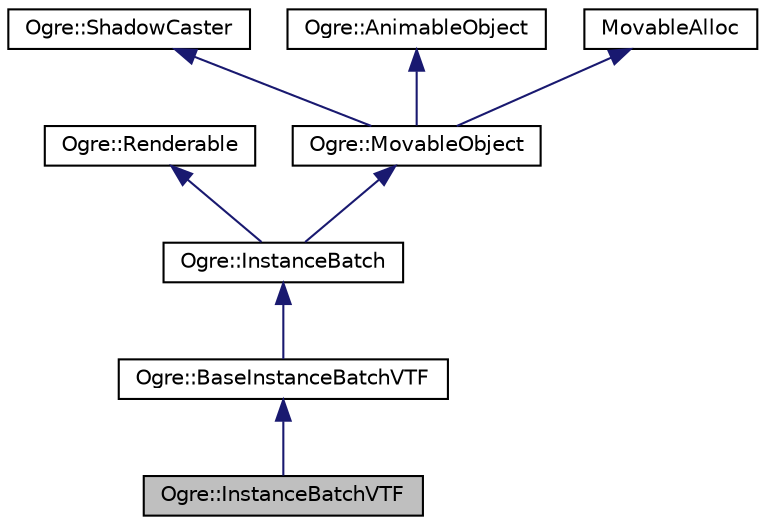 digraph "Ogre::InstanceBatchVTF"
{
  bgcolor="transparent";
  edge [fontname="Helvetica",fontsize="10",labelfontname="Helvetica",labelfontsize="10"];
  node [fontname="Helvetica",fontsize="10",shape=record];
  Node0 [label="Ogre::InstanceBatchVTF",height=0.2,width=0.4,color="black", fillcolor="grey75", style="filled", fontcolor="black"];
  Node1 -> Node0 [dir="back",color="midnightblue",fontsize="10",style="solid",fontname="Helvetica"];
  Node1 [label="Ogre::BaseInstanceBatchVTF",height=0.2,width=0.4,color="black",URL="$class_ogre_1_1_base_instance_batch_v_t_f.html",tooltip="Instancing implementation using vertex texture through Vertex Texture Fetch (VTF) This implementation..."];
  Node2 -> Node1 [dir="back",color="midnightblue",fontsize="10",style="solid",fontname="Helvetica"];
  Node2 [label="Ogre::InstanceBatch",height=0.2,width=0.4,color="black",URL="$class_ogre_1_1_instance_batch.html",tooltip="InstanceBatch forms part of the new Instancing system This is an abstract class that must be derived ..."];
  Node3 -> Node2 [dir="back",color="midnightblue",fontsize="10",style="solid",fontname="Helvetica"];
  Node3 [label="Ogre::Renderable",height=0.2,width=0.4,color="black",URL="$class_ogre_1_1_renderable.html",tooltip="Abstract class defining the interface all renderable objects must implement. "];
  Node4 -> Node2 [dir="back",color="midnightblue",fontsize="10",style="solid",fontname="Helvetica"];
  Node4 [label="Ogre::MovableObject",height=0.2,width=0.4,color="black",URL="$class_ogre_1_1_movable_object.html",tooltip="Abstract class defining a movable object in a scene. "];
  Node5 -> Node4 [dir="back",color="midnightblue",fontsize="10",style="solid",fontname="Helvetica"];
  Node5 [label="Ogre::ShadowCaster",height=0.2,width=0.4,color="black",URL="$class_ogre_1_1_shadow_caster.html",tooltip="This class defines the interface that must be implemented by shadow casters. "];
  Node6 -> Node4 [dir="back",color="midnightblue",fontsize="10",style="solid",fontname="Helvetica"];
  Node6 [label="Ogre::AnimableObject",height=0.2,width=0.4,color="black",URL="$class_ogre_1_1_animable_object.html",tooltip="Defines an interface to classes which have one or more AnimableValue instances to expose..."];
  Node7 -> Node4 [dir="back",color="midnightblue",fontsize="10",style="solid",fontname="Helvetica"];
  Node7 [label="MovableAlloc",height=0.2,width=0.4,color="black",URL="$class_ogre_1_1_allocated_object.html"];
}

